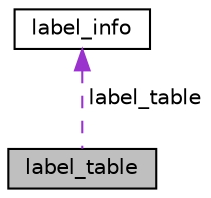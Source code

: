 digraph "label_table"
{
 // INTERACTIVE_SVG=YES
  edge [fontname="Helvetica",fontsize="10",labelfontname="Helvetica",labelfontsize="10"];
  node [fontname="Helvetica",fontsize="10",shape=record];
  Node1 [label="label_table",height=0.2,width=0.4,color="black", fillcolor="grey75", style="filled", fontcolor="black"];
  Node2 -> Node1 [dir="back",color="darkorchid3",fontsize="10",style="dashed",label=" label_table" ,fontname="Helvetica"];
  Node2 [label="label_info",height=0.2,width=0.4,color="black", fillcolor="white", style="filled",URL="$d7/de1/structlabel__info.html"];
}
